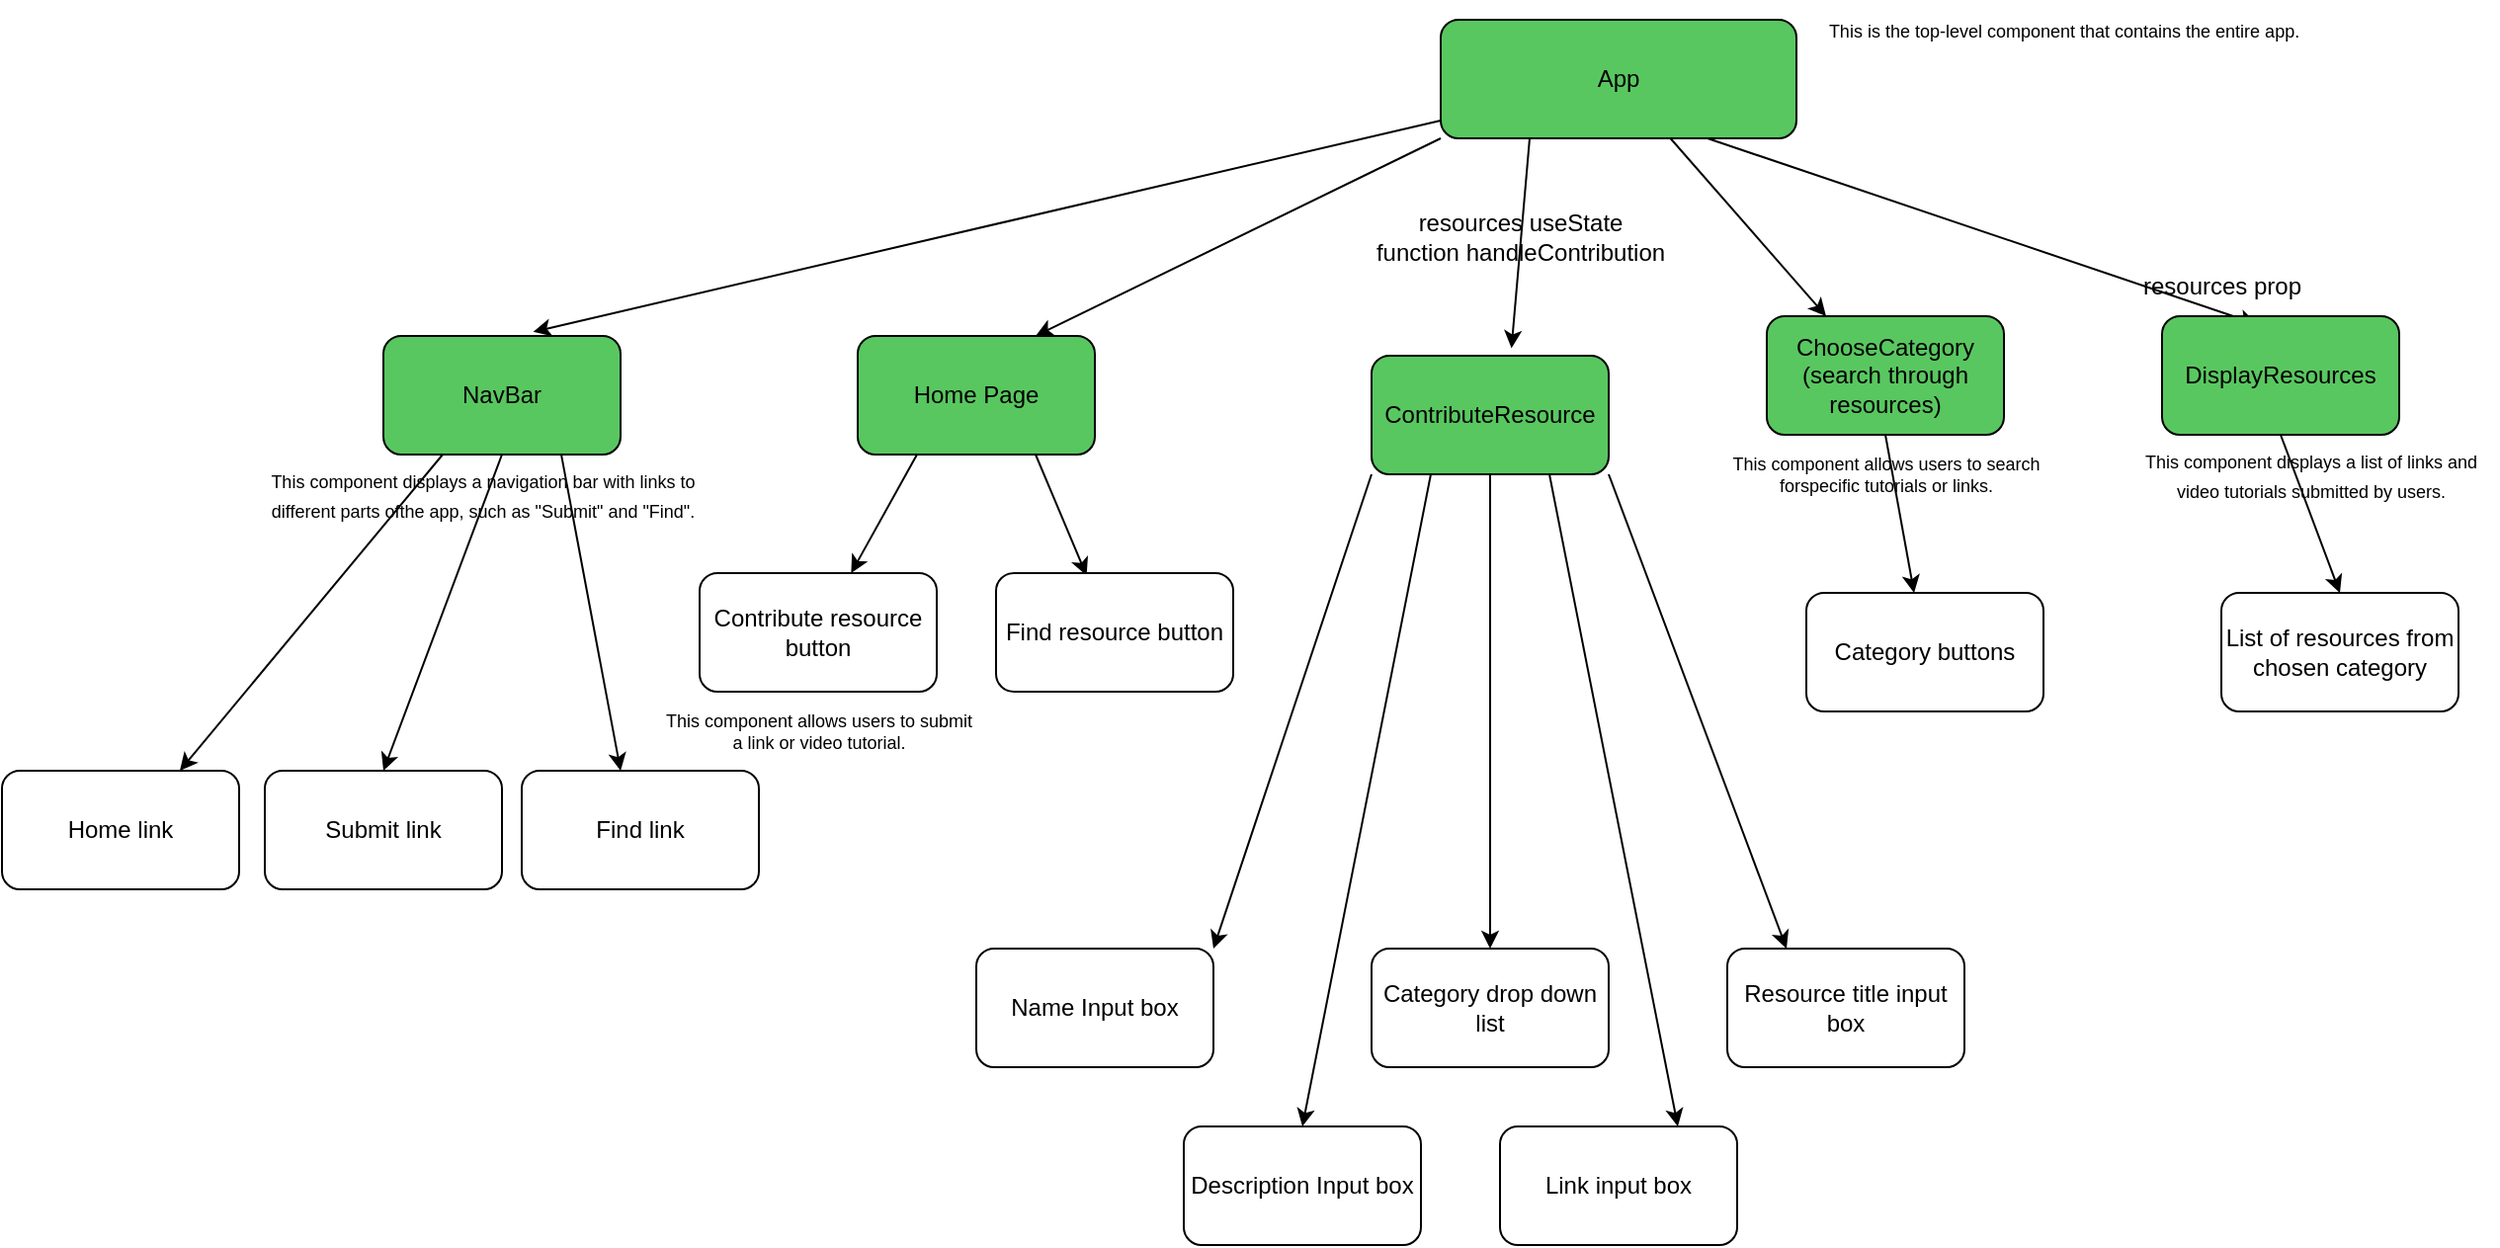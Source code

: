 <mxfile>
    <diagram id="RES-j-lMZojjDmWbvOr3" name="Page-1">
        <mxGraphModel dx="1669" dy="456" grid="1" gridSize="10" guides="1" tooltips="1" connect="1" arrows="1" fold="1" page="1" pageScale="1" pageWidth="827" pageHeight="1169" math="0" shadow="0">
            <root>
                <mxCell id="0"/>
                <mxCell id="1" parent="0"/>
                <mxCell id="16" style="edgeStyle=none;html=1;fontSize=9;entryX=0.25;entryY=0;entryDx=0;entryDy=0;" parent="1" source="2" target="5" edge="1">
                    <mxGeometry relative="1" as="geometry">
                        <mxPoint x="590" y="190" as="targetPoint"/>
                    </mxGeometry>
                </mxCell>
                <mxCell id="17" style="edgeStyle=none;html=1;fontSize=9;entryX=0.632;entryY=-0.035;entryDx=0;entryDy=0;entryPerimeter=0;" parent="1" source="2" target="8" edge="1">
                    <mxGeometry relative="1" as="geometry">
                        <mxPoint x="780" y="190" as="targetPoint"/>
                    </mxGeometry>
                </mxCell>
                <mxCell id="27" style="edgeStyle=none;html=1;exitX=0;exitY=1;exitDx=0;exitDy=0;entryX=0.75;entryY=0;entryDx=0;entryDy=0;" parent="1" source="2" target="23" edge="1">
                    <mxGeometry relative="1" as="geometry"/>
                </mxCell>
                <mxCell id="28" style="edgeStyle=none;html=1;exitX=0.25;exitY=1;exitDx=0;exitDy=0;entryX=0.59;entryY=-0.063;entryDx=0;entryDy=0;entryPerimeter=0;" parent="1" source="2" target="3" edge="1">
                    <mxGeometry relative="1" as="geometry"/>
                </mxCell>
                <mxCell id="29" style="edgeStyle=none;html=1;exitX=0.75;exitY=1;exitDx=0;exitDy=0;entryX=0.68;entryY=1.134;entryDx=0;entryDy=0;entryPerimeter=0;" parent="1" source="2" target="22" edge="1">
                    <mxGeometry relative="1" as="geometry"/>
                </mxCell>
                <mxCell id="2" value="App" style="rounded=1;whiteSpace=wrap;html=1;fillColor=#59C760;" parent="1" vertex="1">
                    <mxGeometry x="195" y="40" width="180" height="60" as="geometry"/>
                </mxCell>
                <mxCell id="39" style="edgeStyle=none;html=1;exitX=0;exitY=1;exitDx=0;exitDy=0;entryX=1;entryY=0;entryDx=0;entryDy=0;" parent="1" source="3" target="34" edge="1">
                    <mxGeometry relative="1" as="geometry"/>
                </mxCell>
                <mxCell id="40" style="edgeStyle=none;html=1;exitX=0.25;exitY=1;exitDx=0;exitDy=0;entryX=0.5;entryY=0;entryDx=0;entryDy=0;" parent="1" source="3" target="36" edge="1">
                    <mxGeometry relative="1" as="geometry"/>
                </mxCell>
                <mxCell id="41" style="edgeStyle=none;html=1;exitX=0.5;exitY=1;exitDx=0;exitDy=0;entryX=0.5;entryY=0;entryDx=0;entryDy=0;" parent="1" source="3" target="35" edge="1">
                    <mxGeometry relative="1" as="geometry"/>
                </mxCell>
                <mxCell id="42" style="edgeStyle=none;html=1;exitX=0.75;exitY=1;exitDx=0;exitDy=0;entryX=0.75;entryY=0;entryDx=0;entryDy=0;" parent="1" source="3" target="37" edge="1">
                    <mxGeometry relative="1" as="geometry"/>
                </mxCell>
                <mxCell id="43" style="edgeStyle=none;html=1;exitX=1;exitY=1;exitDx=0;exitDy=0;entryX=0.25;entryY=0;entryDx=0;entryDy=0;" parent="1" source="3" target="38" edge="1">
                    <mxGeometry relative="1" as="geometry"/>
                </mxCell>
                <mxCell id="3" value="ContributeResource" style="rounded=1;whiteSpace=wrap;html=1;fillColor=#59C760;" parent="1" vertex="1">
                    <mxGeometry x="160" y="210" width="120" height="60" as="geometry"/>
                </mxCell>
                <mxCell id="33" style="edgeStyle=none;html=1;exitX=0.5;exitY=1;exitDx=0;exitDy=0;entryX=0.5;entryY=0;entryDx=0;entryDy=0;" parent="1" source="4" target="6" edge="1">
                    <mxGeometry relative="1" as="geometry"/>
                </mxCell>
                <mxCell id="4" value="DisplayResources" style="rounded=1;whiteSpace=wrap;html=1;fillColor=#59C760;" parent="1" vertex="1">
                    <mxGeometry x="560" y="190" width="120" height="60" as="geometry"/>
                </mxCell>
                <mxCell id="30" style="edgeStyle=none;html=1;exitX=0.5;exitY=1;exitDx=0;exitDy=0;" parent="1" source="5" target="19" edge="1">
                    <mxGeometry relative="1" as="geometry"/>
                </mxCell>
                <mxCell id="5" value="ChooseCategory&lt;br&gt;(search through resources)" style="rounded=1;whiteSpace=wrap;html=1;fillColor=#59C760;" parent="1" vertex="1">
                    <mxGeometry x="360" y="190" width="120" height="60" as="geometry"/>
                </mxCell>
                <mxCell id="6" value="List of resources from chosen category" style="rounded=1;whiteSpace=wrap;html=1;" parent="1" vertex="1">
                    <mxGeometry x="590" y="330" width="120" height="60" as="geometry"/>
                </mxCell>
                <mxCell id="7" value="&lt;font style=&quot;font-size: 9px;&quot;&gt;This is the top-level component that contains the entire app.&lt;/font&gt;" style="text;html=1;align=center;verticalAlign=middle;resizable=0;points=[];autosize=1;strokeColor=none;fillColor=none;" parent="1" vertex="1">
                    <mxGeometry x="380" y="30" width="260" height="30" as="geometry"/>
                </mxCell>
                <mxCell id="48" style="edgeStyle=none;html=1;exitX=0.25;exitY=1;exitDx=0;exitDy=0;entryX=0.75;entryY=0;entryDx=0;entryDy=0;" parent="1" source="8" target="31" edge="1">
                    <mxGeometry relative="1" as="geometry"/>
                </mxCell>
                <mxCell id="49" style="edgeStyle=none;html=1;exitX=0.5;exitY=1;exitDx=0;exitDy=0;entryX=0.5;entryY=0;entryDx=0;entryDy=0;" parent="1" source="8" target="46" edge="1">
                    <mxGeometry relative="1" as="geometry"/>
                </mxCell>
                <mxCell id="50" style="edgeStyle=none;html=1;exitX=0.75;exitY=1;exitDx=0;exitDy=0;entryX=0.417;entryY=0;entryDx=0;entryDy=0;entryPerimeter=0;" parent="1" source="8" target="47" edge="1">
                    <mxGeometry relative="1" as="geometry"/>
                </mxCell>
                <mxCell id="8" value="&lt;font style=&quot;font-size: 12px;&quot;&gt;NavBar&lt;/font&gt;" style="rounded=1;whiteSpace=wrap;html=1;fontSize=9;fillColor=#59C760;" parent="1" vertex="1">
                    <mxGeometry x="-340" y="200" width="120" height="60" as="geometry"/>
                </mxCell>
                <mxCell id="9" value="&lt;font style=&quot;font-size: 9px;&quot;&gt;This component displays a navigation bar with links to&lt;br&gt;different parts ofthe app, such as &quot;Submit&quot; and &quot;Find&quot;.&lt;/font&gt;" style="text;html=1;align=center;verticalAlign=middle;resizable=0;points=[];autosize=1;strokeColor=none;fillColor=none;fontSize=12;" parent="1" vertex="1">
                    <mxGeometry x="-410" y="260" width="240" height="40" as="geometry"/>
                </mxCell>
                <mxCell id="10" value="This component allows users to search &lt;br&gt;forspecific tutorials or links." style="text;html=1;align=center;verticalAlign=middle;resizable=0;points=[];autosize=1;strokeColor=none;fillColor=none;fontSize=9;" parent="1" vertex="1">
                    <mxGeometry x="330" y="250" width="180" height="40" as="geometry"/>
                </mxCell>
                <mxCell id="11" value="This component allows users to submit &lt;br&gt;a link or video tutorial." style="text;html=1;align=center;verticalAlign=middle;resizable=0;points=[];autosize=1;strokeColor=none;fillColor=none;fontSize=9;" parent="1" vertex="1">
                    <mxGeometry x="-210" y="380" width="180" height="40" as="geometry"/>
                </mxCell>
                <mxCell id="12" value="&lt;font style=&quot;font-size: 12px;&quot;&gt;Contribute resource button&lt;/font&gt;" style="rounded=1;whiteSpace=wrap;html=1;fontSize=9;" parent="1" vertex="1">
                    <mxGeometry x="-180" y="320" width="120" height="60" as="geometry"/>
                </mxCell>
                <mxCell id="13" value="&lt;font style=&quot;font-size: 9px;&quot;&gt;This component displays a list of links and &lt;br&gt;video tutorials submitted by users.&lt;/font&gt;" style="text;html=1;align=center;verticalAlign=middle;resizable=0;points=[];autosize=1;strokeColor=none;fillColor=none;fontSize=12;" parent="1" vertex="1">
                    <mxGeometry x="540" y="250" width="190" height="40" as="geometry"/>
                </mxCell>
                <mxCell id="19" value="&lt;font style=&quot;font-size: 12px;&quot;&gt;Category buttons&lt;/font&gt;" style="rounded=1;whiteSpace=wrap;html=1;fontSize=9;" parent="1" vertex="1">
                    <mxGeometry x="380" y="330" width="120" height="60" as="geometry"/>
                </mxCell>
                <mxCell id="21" value="resources useState&lt;br&gt;function handleContribution&lt;br&gt;" style="text;html=1;align=center;verticalAlign=middle;resizable=0;points=[];autosize=1;strokeColor=none;fillColor=none;fontSize=12;" parent="1" vertex="1">
                    <mxGeometry x="150" y="130" width="170" height="40" as="geometry"/>
                </mxCell>
                <mxCell id="22" value="resources prop" style="text;html=1;align=center;verticalAlign=middle;resizable=0;points=[];autosize=1;strokeColor=none;fillColor=none;fontSize=12;" parent="1" vertex="1">
                    <mxGeometry x="540" y="160" width="100" height="30" as="geometry"/>
                </mxCell>
                <mxCell id="25" style="edgeStyle=none;html=1;exitX=0.25;exitY=1;exitDx=0;exitDy=0;" parent="1" source="23" target="12" edge="1">
                    <mxGeometry relative="1" as="geometry"/>
                </mxCell>
                <mxCell id="26" style="edgeStyle=none;html=1;exitX=0.75;exitY=1;exitDx=0;exitDy=0;entryX=0.382;entryY=0.021;entryDx=0;entryDy=0;entryPerimeter=0;" parent="1" source="23" target="24" edge="1">
                    <mxGeometry relative="1" as="geometry"/>
                </mxCell>
                <mxCell id="23" value="Home Page" style="rounded=1;whiteSpace=wrap;html=1;fillColor=#59C760;" parent="1" vertex="1">
                    <mxGeometry x="-100" y="200" width="120" height="60" as="geometry"/>
                </mxCell>
                <mxCell id="24" value="&lt;font style=&quot;font-size: 12px;&quot;&gt;Find resource button&lt;/font&gt;" style="rounded=1;whiteSpace=wrap;html=1;fontSize=9;" parent="1" vertex="1">
                    <mxGeometry x="-30" y="320" width="120" height="60" as="geometry"/>
                </mxCell>
                <mxCell id="31" value="&lt;font style=&quot;font-size: 12px;&quot;&gt;Home link&lt;/font&gt;" style="rounded=1;whiteSpace=wrap;html=1;fontSize=9;" parent="1" vertex="1">
                    <mxGeometry x="-533" y="420" width="120" height="60" as="geometry"/>
                </mxCell>
                <mxCell id="34" value="&lt;font style=&quot;font-size: 12px;&quot;&gt;Name Input box&lt;/font&gt;" style="rounded=1;whiteSpace=wrap;html=1;fontSize=9;" parent="1" vertex="1">
                    <mxGeometry x="-40" y="510" width="120" height="60" as="geometry"/>
                </mxCell>
                <mxCell id="35" value="&lt;font style=&quot;font-size: 12px;&quot;&gt;Category drop down list&lt;/font&gt;" style="rounded=1;whiteSpace=wrap;html=1;fontSize=9;" parent="1" vertex="1">
                    <mxGeometry x="160" y="510" width="120" height="60" as="geometry"/>
                </mxCell>
                <mxCell id="36" value="&lt;font style=&quot;font-size: 12px;&quot;&gt;Description Input box&lt;/font&gt;" style="rounded=1;whiteSpace=wrap;html=1;fontSize=9;" parent="1" vertex="1">
                    <mxGeometry x="65" y="600" width="120" height="60" as="geometry"/>
                </mxCell>
                <mxCell id="37" value="&lt;font style=&quot;font-size: 12px;&quot;&gt;Link input box&lt;/font&gt;" style="rounded=1;whiteSpace=wrap;html=1;fontSize=9;" parent="1" vertex="1">
                    <mxGeometry x="225" y="600" width="120" height="60" as="geometry"/>
                </mxCell>
                <mxCell id="38" value="&lt;font style=&quot;font-size: 12px;&quot;&gt;Resource title input box&lt;/font&gt;" style="rounded=1;whiteSpace=wrap;html=1;fontSize=9;" parent="1" vertex="1">
                    <mxGeometry x="340" y="510" width="120" height="60" as="geometry"/>
                </mxCell>
                <mxCell id="46" value="&lt;font style=&quot;font-size: 12px;&quot;&gt;Submit link&lt;/font&gt;" style="rounded=1;whiteSpace=wrap;html=1;fontSize=9;" parent="1" vertex="1">
                    <mxGeometry x="-400" y="420" width="120" height="60" as="geometry"/>
                </mxCell>
                <mxCell id="47" value="&lt;font style=&quot;font-size: 12px;&quot;&gt;Find link&lt;/font&gt;" style="rounded=1;whiteSpace=wrap;html=1;fontSize=9;" parent="1" vertex="1">
                    <mxGeometry x="-270" y="420" width="120" height="60" as="geometry"/>
                </mxCell>
            </root>
        </mxGraphModel>
    </diagram>
</mxfile>